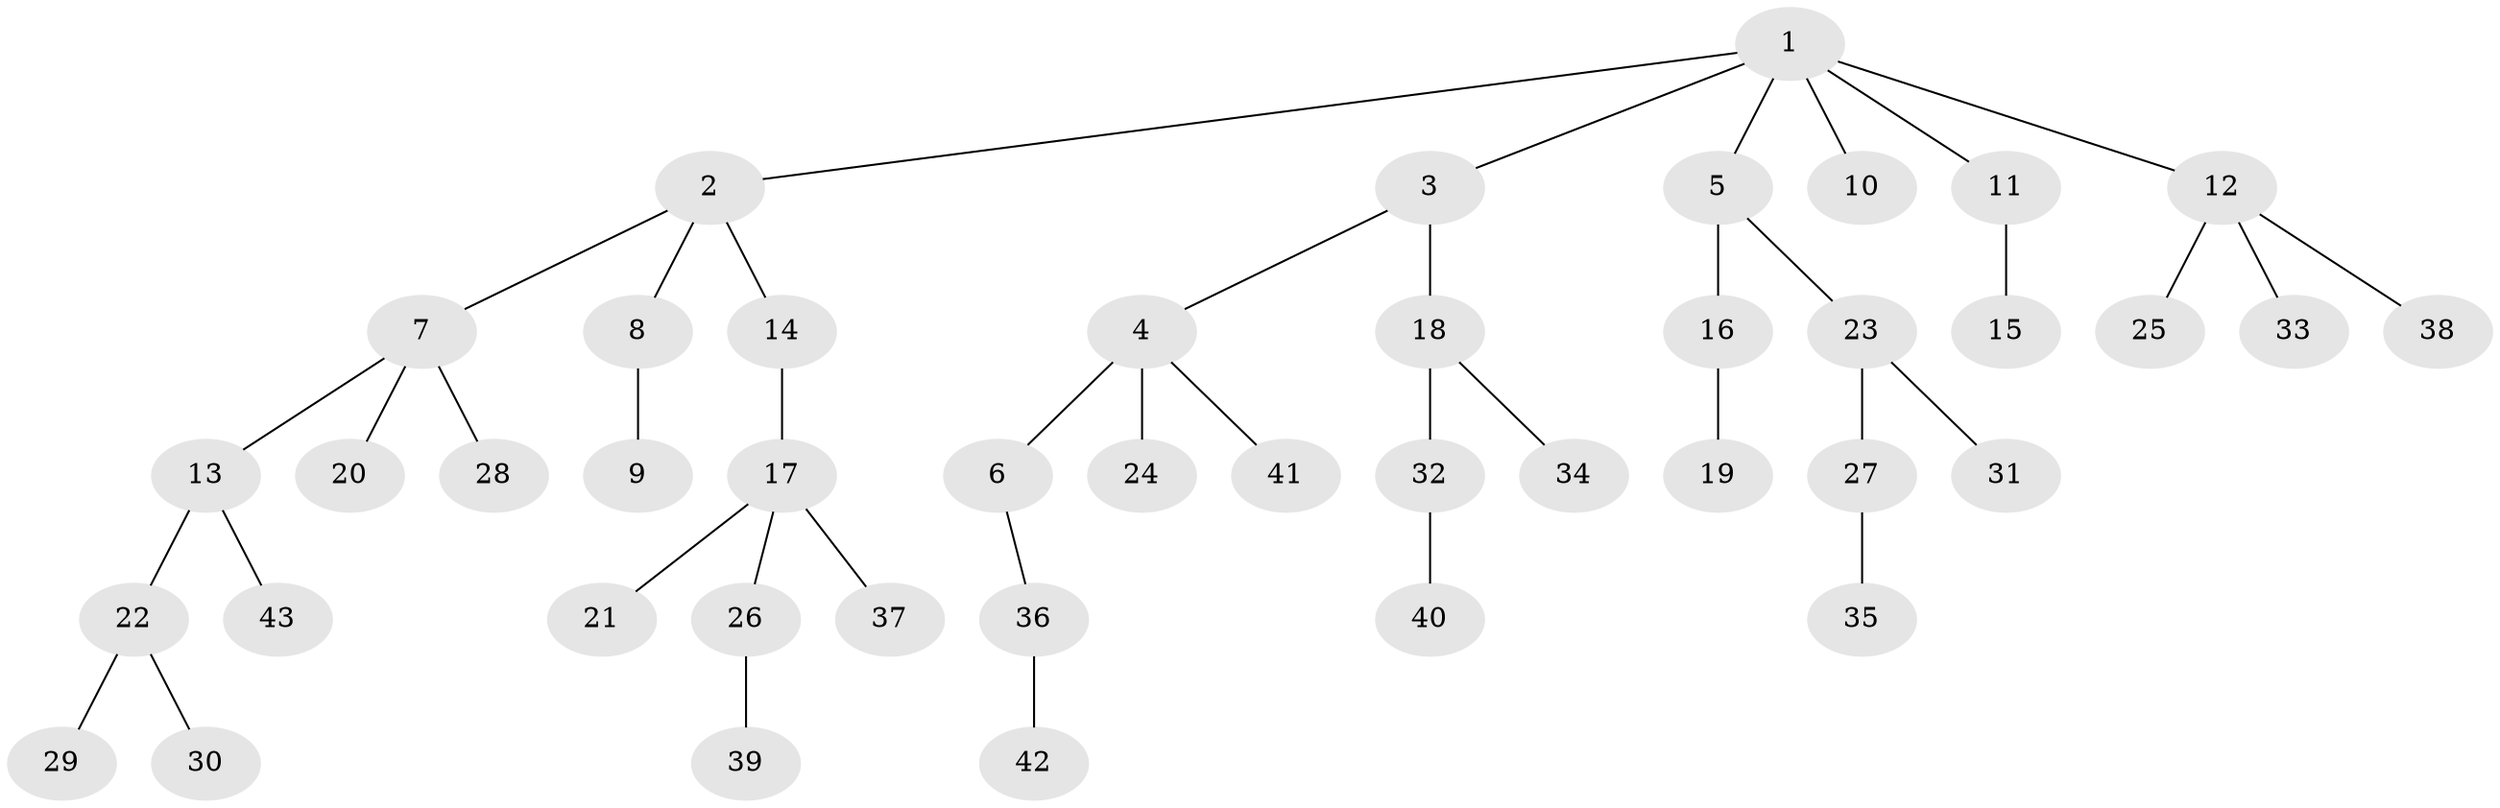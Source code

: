 // original degree distribution, {7: 0.012048192771084338, 5: 0.04819277108433735, 3: 0.13253012048192772, 4: 0.060240963855421686, 2: 0.26506024096385544, 1: 0.4819277108433735}
// Generated by graph-tools (version 1.1) at 2025/36/03/09/25 02:36:35]
// undirected, 43 vertices, 42 edges
graph export_dot {
graph [start="1"]
  node [color=gray90,style=filled];
  1;
  2;
  3;
  4;
  5;
  6;
  7;
  8;
  9;
  10;
  11;
  12;
  13;
  14;
  15;
  16;
  17;
  18;
  19;
  20;
  21;
  22;
  23;
  24;
  25;
  26;
  27;
  28;
  29;
  30;
  31;
  32;
  33;
  34;
  35;
  36;
  37;
  38;
  39;
  40;
  41;
  42;
  43;
  1 -- 2 [weight=1.0];
  1 -- 3 [weight=1.0];
  1 -- 5 [weight=1.0];
  1 -- 10 [weight=1.0];
  1 -- 11 [weight=1.0];
  1 -- 12 [weight=1.0];
  2 -- 7 [weight=1.0];
  2 -- 8 [weight=1.0];
  2 -- 14 [weight=1.0];
  3 -- 4 [weight=1.0];
  3 -- 18 [weight=1.0];
  4 -- 6 [weight=2.0];
  4 -- 24 [weight=1.0];
  4 -- 41 [weight=1.0];
  5 -- 16 [weight=3.0];
  5 -- 23 [weight=1.0];
  6 -- 36 [weight=1.0];
  7 -- 13 [weight=1.0];
  7 -- 20 [weight=1.0];
  7 -- 28 [weight=1.0];
  8 -- 9 [weight=1.0];
  11 -- 15 [weight=1.0];
  12 -- 25 [weight=1.0];
  12 -- 33 [weight=1.0];
  12 -- 38 [weight=1.0];
  13 -- 22 [weight=1.0];
  13 -- 43 [weight=1.0];
  14 -- 17 [weight=2.0];
  16 -- 19 [weight=1.0];
  17 -- 21 [weight=1.0];
  17 -- 26 [weight=1.0];
  17 -- 37 [weight=1.0];
  18 -- 32 [weight=2.0];
  18 -- 34 [weight=1.0];
  22 -- 29 [weight=1.0];
  22 -- 30 [weight=1.0];
  23 -- 27 [weight=1.0];
  23 -- 31 [weight=2.0];
  26 -- 39 [weight=1.0];
  27 -- 35 [weight=1.0];
  32 -- 40 [weight=1.0];
  36 -- 42 [weight=1.0];
}
